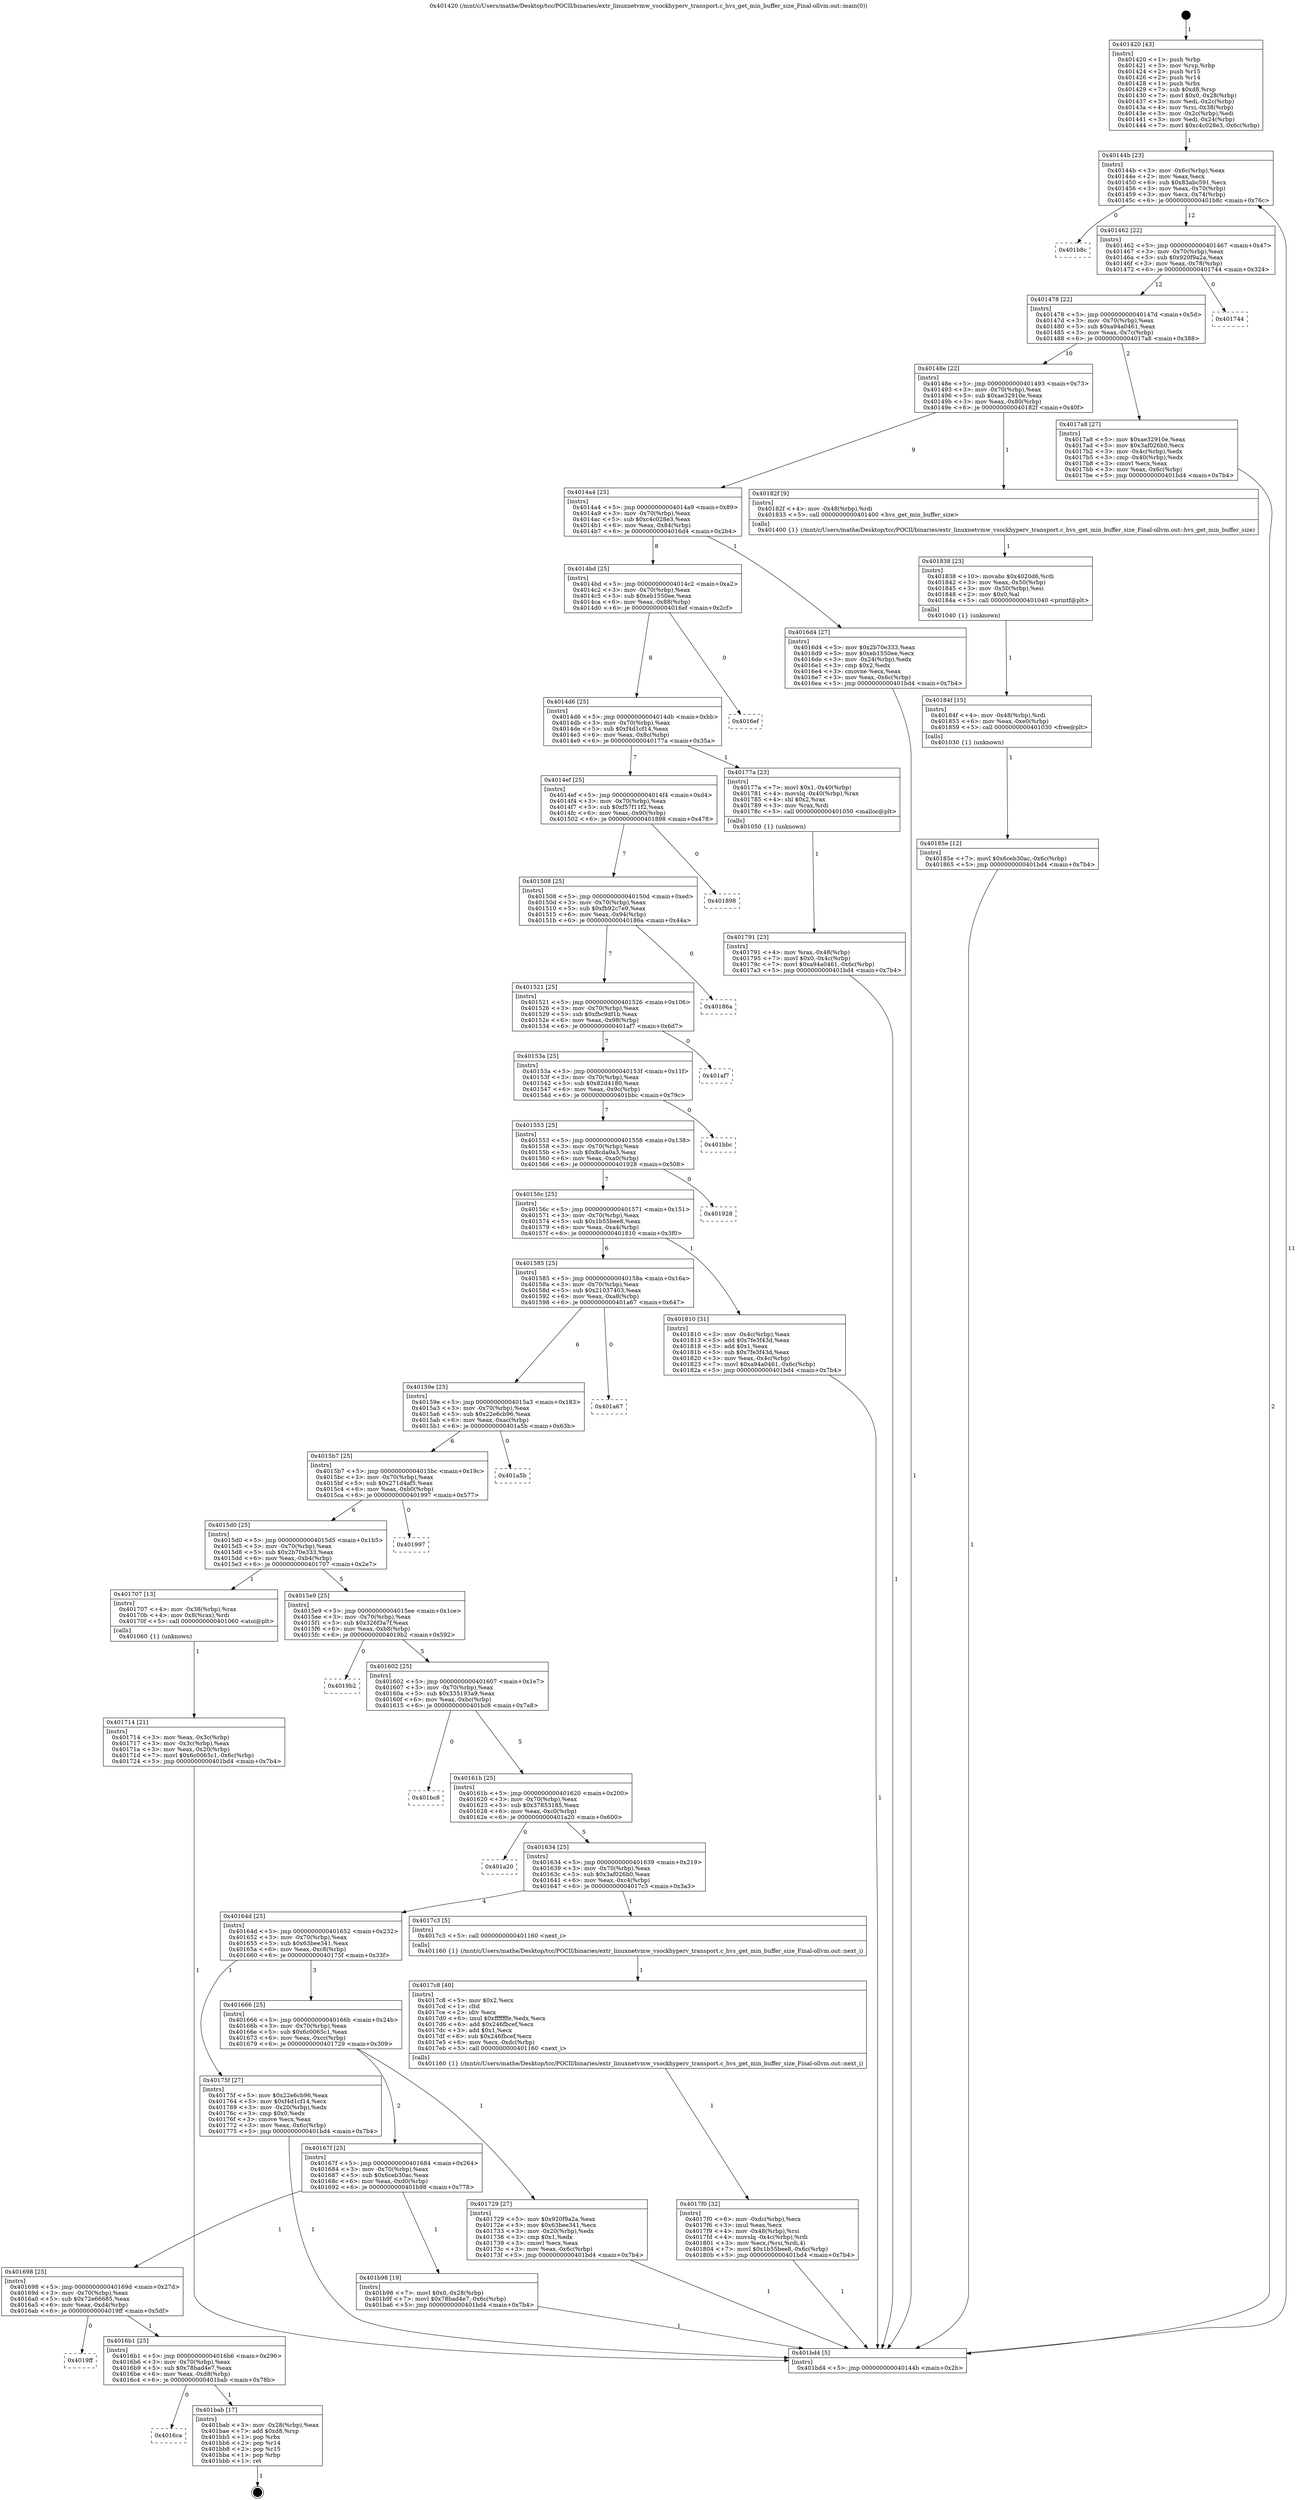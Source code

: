 digraph "0x401420" {
  label = "0x401420 (/mnt/c/Users/mathe/Desktop/tcc/POCII/binaries/extr_linuxnetvmw_vsockhyperv_transport.c_hvs_get_min_buffer_size_Final-ollvm.out::main(0))"
  labelloc = "t"
  node[shape=record]

  Entry [label="",width=0.3,height=0.3,shape=circle,fillcolor=black,style=filled]
  "0x40144b" [label="{
     0x40144b [23]\l
     | [instrs]\l
     &nbsp;&nbsp;0x40144b \<+3\>: mov -0x6c(%rbp),%eax\l
     &nbsp;&nbsp;0x40144e \<+2\>: mov %eax,%ecx\l
     &nbsp;&nbsp;0x401450 \<+6\>: sub $0x83abc591,%ecx\l
     &nbsp;&nbsp;0x401456 \<+3\>: mov %eax,-0x70(%rbp)\l
     &nbsp;&nbsp;0x401459 \<+3\>: mov %ecx,-0x74(%rbp)\l
     &nbsp;&nbsp;0x40145c \<+6\>: je 0000000000401b8c \<main+0x76c\>\l
  }"]
  "0x401b8c" [label="{
     0x401b8c\l
  }", style=dashed]
  "0x401462" [label="{
     0x401462 [22]\l
     | [instrs]\l
     &nbsp;&nbsp;0x401462 \<+5\>: jmp 0000000000401467 \<main+0x47\>\l
     &nbsp;&nbsp;0x401467 \<+3\>: mov -0x70(%rbp),%eax\l
     &nbsp;&nbsp;0x40146a \<+5\>: sub $0x920f9a2a,%eax\l
     &nbsp;&nbsp;0x40146f \<+3\>: mov %eax,-0x78(%rbp)\l
     &nbsp;&nbsp;0x401472 \<+6\>: je 0000000000401744 \<main+0x324\>\l
  }"]
  Exit [label="",width=0.3,height=0.3,shape=circle,fillcolor=black,style=filled,peripheries=2]
  "0x401744" [label="{
     0x401744\l
  }", style=dashed]
  "0x401478" [label="{
     0x401478 [22]\l
     | [instrs]\l
     &nbsp;&nbsp;0x401478 \<+5\>: jmp 000000000040147d \<main+0x5d\>\l
     &nbsp;&nbsp;0x40147d \<+3\>: mov -0x70(%rbp),%eax\l
     &nbsp;&nbsp;0x401480 \<+5\>: sub $0xa94a0461,%eax\l
     &nbsp;&nbsp;0x401485 \<+3\>: mov %eax,-0x7c(%rbp)\l
     &nbsp;&nbsp;0x401488 \<+6\>: je 00000000004017a8 \<main+0x388\>\l
  }"]
  "0x4016ca" [label="{
     0x4016ca\l
  }", style=dashed]
  "0x4017a8" [label="{
     0x4017a8 [27]\l
     | [instrs]\l
     &nbsp;&nbsp;0x4017a8 \<+5\>: mov $0xae32910e,%eax\l
     &nbsp;&nbsp;0x4017ad \<+5\>: mov $0x3af026b0,%ecx\l
     &nbsp;&nbsp;0x4017b2 \<+3\>: mov -0x4c(%rbp),%edx\l
     &nbsp;&nbsp;0x4017b5 \<+3\>: cmp -0x40(%rbp),%edx\l
     &nbsp;&nbsp;0x4017b8 \<+3\>: cmovl %ecx,%eax\l
     &nbsp;&nbsp;0x4017bb \<+3\>: mov %eax,-0x6c(%rbp)\l
     &nbsp;&nbsp;0x4017be \<+5\>: jmp 0000000000401bd4 \<main+0x7b4\>\l
  }"]
  "0x40148e" [label="{
     0x40148e [22]\l
     | [instrs]\l
     &nbsp;&nbsp;0x40148e \<+5\>: jmp 0000000000401493 \<main+0x73\>\l
     &nbsp;&nbsp;0x401493 \<+3\>: mov -0x70(%rbp),%eax\l
     &nbsp;&nbsp;0x401496 \<+5\>: sub $0xae32910e,%eax\l
     &nbsp;&nbsp;0x40149b \<+3\>: mov %eax,-0x80(%rbp)\l
     &nbsp;&nbsp;0x40149e \<+6\>: je 000000000040182f \<main+0x40f\>\l
  }"]
  "0x401bab" [label="{
     0x401bab [17]\l
     | [instrs]\l
     &nbsp;&nbsp;0x401bab \<+3\>: mov -0x28(%rbp),%eax\l
     &nbsp;&nbsp;0x401bae \<+7\>: add $0xd8,%rsp\l
     &nbsp;&nbsp;0x401bb5 \<+1\>: pop %rbx\l
     &nbsp;&nbsp;0x401bb6 \<+2\>: pop %r14\l
     &nbsp;&nbsp;0x401bb8 \<+2\>: pop %r15\l
     &nbsp;&nbsp;0x401bba \<+1\>: pop %rbp\l
     &nbsp;&nbsp;0x401bbb \<+1\>: ret\l
  }"]
  "0x40182f" [label="{
     0x40182f [9]\l
     | [instrs]\l
     &nbsp;&nbsp;0x40182f \<+4\>: mov -0x48(%rbp),%rdi\l
     &nbsp;&nbsp;0x401833 \<+5\>: call 0000000000401400 \<hvs_get_min_buffer_size\>\l
     | [calls]\l
     &nbsp;&nbsp;0x401400 \{1\} (/mnt/c/Users/mathe/Desktop/tcc/POCII/binaries/extr_linuxnetvmw_vsockhyperv_transport.c_hvs_get_min_buffer_size_Final-ollvm.out::hvs_get_min_buffer_size)\l
  }"]
  "0x4014a4" [label="{
     0x4014a4 [25]\l
     | [instrs]\l
     &nbsp;&nbsp;0x4014a4 \<+5\>: jmp 00000000004014a9 \<main+0x89\>\l
     &nbsp;&nbsp;0x4014a9 \<+3\>: mov -0x70(%rbp),%eax\l
     &nbsp;&nbsp;0x4014ac \<+5\>: sub $0xc4c028e3,%eax\l
     &nbsp;&nbsp;0x4014b1 \<+6\>: mov %eax,-0x84(%rbp)\l
     &nbsp;&nbsp;0x4014b7 \<+6\>: je 00000000004016d4 \<main+0x2b4\>\l
  }"]
  "0x4016b1" [label="{
     0x4016b1 [25]\l
     | [instrs]\l
     &nbsp;&nbsp;0x4016b1 \<+5\>: jmp 00000000004016b6 \<main+0x296\>\l
     &nbsp;&nbsp;0x4016b6 \<+3\>: mov -0x70(%rbp),%eax\l
     &nbsp;&nbsp;0x4016b9 \<+5\>: sub $0x78bad4e7,%eax\l
     &nbsp;&nbsp;0x4016be \<+6\>: mov %eax,-0xd8(%rbp)\l
     &nbsp;&nbsp;0x4016c4 \<+6\>: je 0000000000401bab \<main+0x78b\>\l
  }"]
  "0x4016d4" [label="{
     0x4016d4 [27]\l
     | [instrs]\l
     &nbsp;&nbsp;0x4016d4 \<+5\>: mov $0x2b70e333,%eax\l
     &nbsp;&nbsp;0x4016d9 \<+5\>: mov $0xeb1550ee,%ecx\l
     &nbsp;&nbsp;0x4016de \<+3\>: mov -0x24(%rbp),%edx\l
     &nbsp;&nbsp;0x4016e1 \<+3\>: cmp $0x2,%edx\l
     &nbsp;&nbsp;0x4016e4 \<+3\>: cmovne %ecx,%eax\l
     &nbsp;&nbsp;0x4016e7 \<+3\>: mov %eax,-0x6c(%rbp)\l
     &nbsp;&nbsp;0x4016ea \<+5\>: jmp 0000000000401bd4 \<main+0x7b4\>\l
  }"]
  "0x4014bd" [label="{
     0x4014bd [25]\l
     | [instrs]\l
     &nbsp;&nbsp;0x4014bd \<+5\>: jmp 00000000004014c2 \<main+0xa2\>\l
     &nbsp;&nbsp;0x4014c2 \<+3\>: mov -0x70(%rbp),%eax\l
     &nbsp;&nbsp;0x4014c5 \<+5\>: sub $0xeb1550ee,%eax\l
     &nbsp;&nbsp;0x4014ca \<+6\>: mov %eax,-0x88(%rbp)\l
     &nbsp;&nbsp;0x4014d0 \<+6\>: je 00000000004016ef \<main+0x2cf\>\l
  }"]
  "0x401bd4" [label="{
     0x401bd4 [5]\l
     | [instrs]\l
     &nbsp;&nbsp;0x401bd4 \<+5\>: jmp 000000000040144b \<main+0x2b\>\l
  }"]
  "0x401420" [label="{
     0x401420 [43]\l
     | [instrs]\l
     &nbsp;&nbsp;0x401420 \<+1\>: push %rbp\l
     &nbsp;&nbsp;0x401421 \<+3\>: mov %rsp,%rbp\l
     &nbsp;&nbsp;0x401424 \<+2\>: push %r15\l
     &nbsp;&nbsp;0x401426 \<+2\>: push %r14\l
     &nbsp;&nbsp;0x401428 \<+1\>: push %rbx\l
     &nbsp;&nbsp;0x401429 \<+7\>: sub $0xd8,%rsp\l
     &nbsp;&nbsp;0x401430 \<+7\>: movl $0x0,-0x28(%rbp)\l
     &nbsp;&nbsp;0x401437 \<+3\>: mov %edi,-0x2c(%rbp)\l
     &nbsp;&nbsp;0x40143a \<+4\>: mov %rsi,-0x38(%rbp)\l
     &nbsp;&nbsp;0x40143e \<+3\>: mov -0x2c(%rbp),%edi\l
     &nbsp;&nbsp;0x401441 \<+3\>: mov %edi,-0x24(%rbp)\l
     &nbsp;&nbsp;0x401444 \<+7\>: movl $0xc4c028e3,-0x6c(%rbp)\l
  }"]
  "0x4019ff" [label="{
     0x4019ff\l
  }", style=dashed]
  "0x4016ef" [label="{
     0x4016ef\l
  }", style=dashed]
  "0x4014d6" [label="{
     0x4014d6 [25]\l
     | [instrs]\l
     &nbsp;&nbsp;0x4014d6 \<+5\>: jmp 00000000004014db \<main+0xbb\>\l
     &nbsp;&nbsp;0x4014db \<+3\>: mov -0x70(%rbp),%eax\l
     &nbsp;&nbsp;0x4014de \<+5\>: sub $0xf4d1cf14,%eax\l
     &nbsp;&nbsp;0x4014e3 \<+6\>: mov %eax,-0x8c(%rbp)\l
     &nbsp;&nbsp;0x4014e9 \<+6\>: je 000000000040177a \<main+0x35a\>\l
  }"]
  "0x401698" [label="{
     0x401698 [25]\l
     | [instrs]\l
     &nbsp;&nbsp;0x401698 \<+5\>: jmp 000000000040169d \<main+0x27d\>\l
     &nbsp;&nbsp;0x40169d \<+3\>: mov -0x70(%rbp),%eax\l
     &nbsp;&nbsp;0x4016a0 \<+5\>: sub $0x72e66685,%eax\l
     &nbsp;&nbsp;0x4016a5 \<+6\>: mov %eax,-0xd4(%rbp)\l
     &nbsp;&nbsp;0x4016ab \<+6\>: je 00000000004019ff \<main+0x5df\>\l
  }"]
  "0x40177a" [label="{
     0x40177a [23]\l
     | [instrs]\l
     &nbsp;&nbsp;0x40177a \<+7\>: movl $0x1,-0x40(%rbp)\l
     &nbsp;&nbsp;0x401781 \<+4\>: movslq -0x40(%rbp),%rax\l
     &nbsp;&nbsp;0x401785 \<+4\>: shl $0x2,%rax\l
     &nbsp;&nbsp;0x401789 \<+3\>: mov %rax,%rdi\l
     &nbsp;&nbsp;0x40178c \<+5\>: call 0000000000401050 \<malloc@plt\>\l
     | [calls]\l
     &nbsp;&nbsp;0x401050 \{1\} (unknown)\l
  }"]
  "0x4014ef" [label="{
     0x4014ef [25]\l
     | [instrs]\l
     &nbsp;&nbsp;0x4014ef \<+5\>: jmp 00000000004014f4 \<main+0xd4\>\l
     &nbsp;&nbsp;0x4014f4 \<+3\>: mov -0x70(%rbp),%eax\l
     &nbsp;&nbsp;0x4014f7 \<+5\>: sub $0xf57f11f2,%eax\l
     &nbsp;&nbsp;0x4014fc \<+6\>: mov %eax,-0x90(%rbp)\l
     &nbsp;&nbsp;0x401502 \<+6\>: je 0000000000401898 \<main+0x478\>\l
  }"]
  "0x401b98" [label="{
     0x401b98 [19]\l
     | [instrs]\l
     &nbsp;&nbsp;0x401b98 \<+7\>: movl $0x0,-0x28(%rbp)\l
     &nbsp;&nbsp;0x401b9f \<+7\>: movl $0x78bad4e7,-0x6c(%rbp)\l
     &nbsp;&nbsp;0x401ba6 \<+5\>: jmp 0000000000401bd4 \<main+0x7b4\>\l
  }"]
  "0x401898" [label="{
     0x401898\l
  }", style=dashed]
  "0x401508" [label="{
     0x401508 [25]\l
     | [instrs]\l
     &nbsp;&nbsp;0x401508 \<+5\>: jmp 000000000040150d \<main+0xed\>\l
     &nbsp;&nbsp;0x40150d \<+3\>: mov -0x70(%rbp),%eax\l
     &nbsp;&nbsp;0x401510 \<+5\>: sub $0xfb92c7e9,%eax\l
     &nbsp;&nbsp;0x401515 \<+6\>: mov %eax,-0x94(%rbp)\l
     &nbsp;&nbsp;0x40151b \<+6\>: je 000000000040186a \<main+0x44a\>\l
  }"]
  "0x40185e" [label="{
     0x40185e [12]\l
     | [instrs]\l
     &nbsp;&nbsp;0x40185e \<+7\>: movl $0x6ceb30ac,-0x6c(%rbp)\l
     &nbsp;&nbsp;0x401865 \<+5\>: jmp 0000000000401bd4 \<main+0x7b4\>\l
  }"]
  "0x40186a" [label="{
     0x40186a\l
  }", style=dashed]
  "0x401521" [label="{
     0x401521 [25]\l
     | [instrs]\l
     &nbsp;&nbsp;0x401521 \<+5\>: jmp 0000000000401526 \<main+0x106\>\l
     &nbsp;&nbsp;0x401526 \<+3\>: mov -0x70(%rbp),%eax\l
     &nbsp;&nbsp;0x401529 \<+5\>: sub $0xfbc9df1b,%eax\l
     &nbsp;&nbsp;0x40152e \<+6\>: mov %eax,-0x98(%rbp)\l
     &nbsp;&nbsp;0x401534 \<+6\>: je 0000000000401af7 \<main+0x6d7\>\l
  }"]
  "0x40184f" [label="{
     0x40184f [15]\l
     | [instrs]\l
     &nbsp;&nbsp;0x40184f \<+4\>: mov -0x48(%rbp),%rdi\l
     &nbsp;&nbsp;0x401853 \<+6\>: mov %eax,-0xe0(%rbp)\l
     &nbsp;&nbsp;0x401859 \<+5\>: call 0000000000401030 \<free@plt\>\l
     | [calls]\l
     &nbsp;&nbsp;0x401030 \{1\} (unknown)\l
  }"]
  "0x401af7" [label="{
     0x401af7\l
  }", style=dashed]
  "0x40153a" [label="{
     0x40153a [25]\l
     | [instrs]\l
     &nbsp;&nbsp;0x40153a \<+5\>: jmp 000000000040153f \<main+0x11f\>\l
     &nbsp;&nbsp;0x40153f \<+3\>: mov -0x70(%rbp),%eax\l
     &nbsp;&nbsp;0x401542 \<+5\>: sub $0x82d4180,%eax\l
     &nbsp;&nbsp;0x401547 \<+6\>: mov %eax,-0x9c(%rbp)\l
     &nbsp;&nbsp;0x40154d \<+6\>: je 0000000000401bbc \<main+0x79c\>\l
  }"]
  "0x401838" [label="{
     0x401838 [23]\l
     | [instrs]\l
     &nbsp;&nbsp;0x401838 \<+10\>: movabs $0x4020d6,%rdi\l
     &nbsp;&nbsp;0x401842 \<+3\>: mov %eax,-0x50(%rbp)\l
     &nbsp;&nbsp;0x401845 \<+3\>: mov -0x50(%rbp),%esi\l
     &nbsp;&nbsp;0x401848 \<+2\>: mov $0x0,%al\l
     &nbsp;&nbsp;0x40184a \<+5\>: call 0000000000401040 \<printf@plt\>\l
     | [calls]\l
     &nbsp;&nbsp;0x401040 \{1\} (unknown)\l
  }"]
  "0x401bbc" [label="{
     0x401bbc\l
  }", style=dashed]
  "0x401553" [label="{
     0x401553 [25]\l
     | [instrs]\l
     &nbsp;&nbsp;0x401553 \<+5\>: jmp 0000000000401558 \<main+0x138\>\l
     &nbsp;&nbsp;0x401558 \<+3\>: mov -0x70(%rbp),%eax\l
     &nbsp;&nbsp;0x40155b \<+5\>: sub $0x8cda0a3,%eax\l
     &nbsp;&nbsp;0x401560 \<+6\>: mov %eax,-0xa0(%rbp)\l
     &nbsp;&nbsp;0x401566 \<+6\>: je 0000000000401928 \<main+0x508\>\l
  }"]
  "0x4017f0" [label="{
     0x4017f0 [32]\l
     | [instrs]\l
     &nbsp;&nbsp;0x4017f0 \<+6\>: mov -0xdc(%rbp),%ecx\l
     &nbsp;&nbsp;0x4017f6 \<+3\>: imul %eax,%ecx\l
     &nbsp;&nbsp;0x4017f9 \<+4\>: mov -0x48(%rbp),%rsi\l
     &nbsp;&nbsp;0x4017fd \<+4\>: movslq -0x4c(%rbp),%rdi\l
     &nbsp;&nbsp;0x401801 \<+3\>: mov %ecx,(%rsi,%rdi,4)\l
     &nbsp;&nbsp;0x401804 \<+7\>: movl $0x1b55bee8,-0x6c(%rbp)\l
     &nbsp;&nbsp;0x40180b \<+5\>: jmp 0000000000401bd4 \<main+0x7b4\>\l
  }"]
  "0x401928" [label="{
     0x401928\l
  }", style=dashed]
  "0x40156c" [label="{
     0x40156c [25]\l
     | [instrs]\l
     &nbsp;&nbsp;0x40156c \<+5\>: jmp 0000000000401571 \<main+0x151\>\l
     &nbsp;&nbsp;0x401571 \<+3\>: mov -0x70(%rbp),%eax\l
     &nbsp;&nbsp;0x401574 \<+5\>: sub $0x1b55bee8,%eax\l
     &nbsp;&nbsp;0x401579 \<+6\>: mov %eax,-0xa4(%rbp)\l
     &nbsp;&nbsp;0x40157f \<+6\>: je 0000000000401810 \<main+0x3f0\>\l
  }"]
  "0x4017c8" [label="{
     0x4017c8 [40]\l
     | [instrs]\l
     &nbsp;&nbsp;0x4017c8 \<+5\>: mov $0x2,%ecx\l
     &nbsp;&nbsp;0x4017cd \<+1\>: cltd\l
     &nbsp;&nbsp;0x4017ce \<+2\>: idiv %ecx\l
     &nbsp;&nbsp;0x4017d0 \<+6\>: imul $0xfffffffe,%edx,%ecx\l
     &nbsp;&nbsp;0x4017d6 \<+6\>: add $0x246fbcef,%ecx\l
     &nbsp;&nbsp;0x4017dc \<+3\>: add $0x1,%ecx\l
     &nbsp;&nbsp;0x4017df \<+6\>: sub $0x246fbcef,%ecx\l
     &nbsp;&nbsp;0x4017e5 \<+6\>: mov %ecx,-0xdc(%rbp)\l
     &nbsp;&nbsp;0x4017eb \<+5\>: call 0000000000401160 \<next_i\>\l
     | [calls]\l
     &nbsp;&nbsp;0x401160 \{1\} (/mnt/c/Users/mathe/Desktop/tcc/POCII/binaries/extr_linuxnetvmw_vsockhyperv_transport.c_hvs_get_min_buffer_size_Final-ollvm.out::next_i)\l
  }"]
  "0x401810" [label="{
     0x401810 [31]\l
     | [instrs]\l
     &nbsp;&nbsp;0x401810 \<+3\>: mov -0x4c(%rbp),%eax\l
     &nbsp;&nbsp;0x401813 \<+5\>: add $0x7fe3f43d,%eax\l
     &nbsp;&nbsp;0x401818 \<+3\>: add $0x1,%eax\l
     &nbsp;&nbsp;0x40181b \<+5\>: sub $0x7fe3f43d,%eax\l
     &nbsp;&nbsp;0x401820 \<+3\>: mov %eax,-0x4c(%rbp)\l
     &nbsp;&nbsp;0x401823 \<+7\>: movl $0xa94a0461,-0x6c(%rbp)\l
     &nbsp;&nbsp;0x40182a \<+5\>: jmp 0000000000401bd4 \<main+0x7b4\>\l
  }"]
  "0x401585" [label="{
     0x401585 [25]\l
     | [instrs]\l
     &nbsp;&nbsp;0x401585 \<+5\>: jmp 000000000040158a \<main+0x16a\>\l
     &nbsp;&nbsp;0x40158a \<+3\>: mov -0x70(%rbp),%eax\l
     &nbsp;&nbsp;0x40158d \<+5\>: sub $0x21037403,%eax\l
     &nbsp;&nbsp;0x401592 \<+6\>: mov %eax,-0xa8(%rbp)\l
     &nbsp;&nbsp;0x401598 \<+6\>: je 0000000000401a67 \<main+0x647\>\l
  }"]
  "0x401791" [label="{
     0x401791 [23]\l
     | [instrs]\l
     &nbsp;&nbsp;0x401791 \<+4\>: mov %rax,-0x48(%rbp)\l
     &nbsp;&nbsp;0x401795 \<+7\>: movl $0x0,-0x4c(%rbp)\l
     &nbsp;&nbsp;0x40179c \<+7\>: movl $0xa94a0461,-0x6c(%rbp)\l
     &nbsp;&nbsp;0x4017a3 \<+5\>: jmp 0000000000401bd4 \<main+0x7b4\>\l
  }"]
  "0x401a67" [label="{
     0x401a67\l
  }", style=dashed]
  "0x40159e" [label="{
     0x40159e [25]\l
     | [instrs]\l
     &nbsp;&nbsp;0x40159e \<+5\>: jmp 00000000004015a3 \<main+0x183\>\l
     &nbsp;&nbsp;0x4015a3 \<+3\>: mov -0x70(%rbp),%eax\l
     &nbsp;&nbsp;0x4015a6 \<+5\>: sub $0x22e6cb96,%eax\l
     &nbsp;&nbsp;0x4015ab \<+6\>: mov %eax,-0xac(%rbp)\l
     &nbsp;&nbsp;0x4015b1 \<+6\>: je 0000000000401a5b \<main+0x63b\>\l
  }"]
  "0x40167f" [label="{
     0x40167f [25]\l
     | [instrs]\l
     &nbsp;&nbsp;0x40167f \<+5\>: jmp 0000000000401684 \<main+0x264\>\l
     &nbsp;&nbsp;0x401684 \<+3\>: mov -0x70(%rbp),%eax\l
     &nbsp;&nbsp;0x401687 \<+5\>: sub $0x6ceb30ac,%eax\l
     &nbsp;&nbsp;0x40168c \<+6\>: mov %eax,-0xd0(%rbp)\l
     &nbsp;&nbsp;0x401692 \<+6\>: je 0000000000401b98 \<main+0x778\>\l
  }"]
  "0x401a5b" [label="{
     0x401a5b\l
  }", style=dashed]
  "0x4015b7" [label="{
     0x4015b7 [25]\l
     | [instrs]\l
     &nbsp;&nbsp;0x4015b7 \<+5\>: jmp 00000000004015bc \<main+0x19c\>\l
     &nbsp;&nbsp;0x4015bc \<+3\>: mov -0x70(%rbp),%eax\l
     &nbsp;&nbsp;0x4015bf \<+5\>: sub $0x271d4af5,%eax\l
     &nbsp;&nbsp;0x4015c4 \<+6\>: mov %eax,-0xb0(%rbp)\l
     &nbsp;&nbsp;0x4015ca \<+6\>: je 0000000000401997 \<main+0x577\>\l
  }"]
  "0x401729" [label="{
     0x401729 [27]\l
     | [instrs]\l
     &nbsp;&nbsp;0x401729 \<+5\>: mov $0x920f9a2a,%eax\l
     &nbsp;&nbsp;0x40172e \<+5\>: mov $0x63bee341,%ecx\l
     &nbsp;&nbsp;0x401733 \<+3\>: mov -0x20(%rbp),%edx\l
     &nbsp;&nbsp;0x401736 \<+3\>: cmp $0x1,%edx\l
     &nbsp;&nbsp;0x401739 \<+3\>: cmovl %ecx,%eax\l
     &nbsp;&nbsp;0x40173c \<+3\>: mov %eax,-0x6c(%rbp)\l
     &nbsp;&nbsp;0x40173f \<+5\>: jmp 0000000000401bd4 \<main+0x7b4\>\l
  }"]
  "0x401997" [label="{
     0x401997\l
  }", style=dashed]
  "0x4015d0" [label="{
     0x4015d0 [25]\l
     | [instrs]\l
     &nbsp;&nbsp;0x4015d0 \<+5\>: jmp 00000000004015d5 \<main+0x1b5\>\l
     &nbsp;&nbsp;0x4015d5 \<+3\>: mov -0x70(%rbp),%eax\l
     &nbsp;&nbsp;0x4015d8 \<+5\>: sub $0x2b70e333,%eax\l
     &nbsp;&nbsp;0x4015dd \<+6\>: mov %eax,-0xb4(%rbp)\l
     &nbsp;&nbsp;0x4015e3 \<+6\>: je 0000000000401707 \<main+0x2e7\>\l
  }"]
  "0x401666" [label="{
     0x401666 [25]\l
     | [instrs]\l
     &nbsp;&nbsp;0x401666 \<+5\>: jmp 000000000040166b \<main+0x24b\>\l
     &nbsp;&nbsp;0x40166b \<+3\>: mov -0x70(%rbp),%eax\l
     &nbsp;&nbsp;0x40166e \<+5\>: sub $0x6c0065c1,%eax\l
     &nbsp;&nbsp;0x401673 \<+6\>: mov %eax,-0xcc(%rbp)\l
     &nbsp;&nbsp;0x401679 \<+6\>: je 0000000000401729 \<main+0x309\>\l
  }"]
  "0x401707" [label="{
     0x401707 [13]\l
     | [instrs]\l
     &nbsp;&nbsp;0x401707 \<+4\>: mov -0x38(%rbp),%rax\l
     &nbsp;&nbsp;0x40170b \<+4\>: mov 0x8(%rax),%rdi\l
     &nbsp;&nbsp;0x40170f \<+5\>: call 0000000000401060 \<atoi@plt\>\l
     | [calls]\l
     &nbsp;&nbsp;0x401060 \{1\} (unknown)\l
  }"]
  "0x4015e9" [label="{
     0x4015e9 [25]\l
     | [instrs]\l
     &nbsp;&nbsp;0x4015e9 \<+5\>: jmp 00000000004015ee \<main+0x1ce\>\l
     &nbsp;&nbsp;0x4015ee \<+3\>: mov -0x70(%rbp),%eax\l
     &nbsp;&nbsp;0x4015f1 \<+5\>: sub $0x326f3a7f,%eax\l
     &nbsp;&nbsp;0x4015f6 \<+6\>: mov %eax,-0xb8(%rbp)\l
     &nbsp;&nbsp;0x4015fc \<+6\>: je 00000000004019b2 \<main+0x592\>\l
  }"]
  "0x401714" [label="{
     0x401714 [21]\l
     | [instrs]\l
     &nbsp;&nbsp;0x401714 \<+3\>: mov %eax,-0x3c(%rbp)\l
     &nbsp;&nbsp;0x401717 \<+3\>: mov -0x3c(%rbp),%eax\l
     &nbsp;&nbsp;0x40171a \<+3\>: mov %eax,-0x20(%rbp)\l
     &nbsp;&nbsp;0x40171d \<+7\>: movl $0x6c0065c1,-0x6c(%rbp)\l
     &nbsp;&nbsp;0x401724 \<+5\>: jmp 0000000000401bd4 \<main+0x7b4\>\l
  }"]
  "0x40175f" [label="{
     0x40175f [27]\l
     | [instrs]\l
     &nbsp;&nbsp;0x40175f \<+5\>: mov $0x22e6cb96,%eax\l
     &nbsp;&nbsp;0x401764 \<+5\>: mov $0xf4d1cf14,%ecx\l
     &nbsp;&nbsp;0x401769 \<+3\>: mov -0x20(%rbp),%edx\l
     &nbsp;&nbsp;0x40176c \<+3\>: cmp $0x0,%edx\l
     &nbsp;&nbsp;0x40176f \<+3\>: cmove %ecx,%eax\l
     &nbsp;&nbsp;0x401772 \<+3\>: mov %eax,-0x6c(%rbp)\l
     &nbsp;&nbsp;0x401775 \<+5\>: jmp 0000000000401bd4 \<main+0x7b4\>\l
  }"]
  "0x4019b2" [label="{
     0x4019b2\l
  }", style=dashed]
  "0x401602" [label="{
     0x401602 [25]\l
     | [instrs]\l
     &nbsp;&nbsp;0x401602 \<+5\>: jmp 0000000000401607 \<main+0x1e7\>\l
     &nbsp;&nbsp;0x401607 \<+3\>: mov -0x70(%rbp),%eax\l
     &nbsp;&nbsp;0x40160a \<+5\>: sub $0x335193a9,%eax\l
     &nbsp;&nbsp;0x40160f \<+6\>: mov %eax,-0xbc(%rbp)\l
     &nbsp;&nbsp;0x401615 \<+6\>: je 0000000000401bc8 \<main+0x7a8\>\l
  }"]
  "0x40164d" [label="{
     0x40164d [25]\l
     | [instrs]\l
     &nbsp;&nbsp;0x40164d \<+5\>: jmp 0000000000401652 \<main+0x232\>\l
     &nbsp;&nbsp;0x401652 \<+3\>: mov -0x70(%rbp),%eax\l
     &nbsp;&nbsp;0x401655 \<+5\>: sub $0x63bee341,%eax\l
     &nbsp;&nbsp;0x40165a \<+6\>: mov %eax,-0xc8(%rbp)\l
     &nbsp;&nbsp;0x401660 \<+6\>: je 000000000040175f \<main+0x33f\>\l
  }"]
  "0x401bc8" [label="{
     0x401bc8\l
  }", style=dashed]
  "0x40161b" [label="{
     0x40161b [25]\l
     | [instrs]\l
     &nbsp;&nbsp;0x40161b \<+5\>: jmp 0000000000401620 \<main+0x200\>\l
     &nbsp;&nbsp;0x401620 \<+3\>: mov -0x70(%rbp),%eax\l
     &nbsp;&nbsp;0x401623 \<+5\>: sub $0x37853185,%eax\l
     &nbsp;&nbsp;0x401628 \<+6\>: mov %eax,-0xc0(%rbp)\l
     &nbsp;&nbsp;0x40162e \<+6\>: je 0000000000401a20 \<main+0x600\>\l
  }"]
  "0x4017c3" [label="{
     0x4017c3 [5]\l
     | [instrs]\l
     &nbsp;&nbsp;0x4017c3 \<+5\>: call 0000000000401160 \<next_i\>\l
     | [calls]\l
     &nbsp;&nbsp;0x401160 \{1\} (/mnt/c/Users/mathe/Desktop/tcc/POCII/binaries/extr_linuxnetvmw_vsockhyperv_transport.c_hvs_get_min_buffer_size_Final-ollvm.out::next_i)\l
  }"]
  "0x401a20" [label="{
     0x401a20\l
  }", style=dashed]
  "0x401634" [label="{
     0x401634 [25]\l
     | [instrs]\l
     &nbsp;&nbsp;0x401634 \<+5\>: jmp 0000000000401639 \<main+0x219\>\l
     &nbsp;&nbsp;0x401639 \<+3\>: mov -0x70(%rbp),%eax\l
     &nbsp;&nbsp;0x40163c \<+5\>: sub $0x3af026b0,%eax\l
     &nbsp;&nbsp;0x401641 \<+6\>: mov %eax,-0xc4(%rbp)\l
     &nbsp;&nbsp;0x401647 \<+6\>: je 00000000004017c3 \<main+0x3a3\>\l
  }"]
  Entry -> "0x401420" [label=" 1"]
  "0x40144b" -> "0x401b8c" [label=" 0"]
  "0x40144b" -> "0x401462" [label=" 12"]
  "0x401bab" -> Exit [label=" 1"]
  "0x401462" -> "0x401744" [label=" 0"]
  "0x401462" -> "0x401478" [label=" 12"]
  "0x4016b1" -> "0x4016ca" [label=" 0"]
  "0x401478" -> "0x4017a8" [label=" 2"]
  "0x401478" -> "0x40148e" [label=" 10"]
  "0x4016b1" -> "0x401bab" [label=" 1"]
  "0x40148e" -> "0x40182f" [label=" 1"]
  "0x40148e" -> "0x4014a4" [label=" 9"]
  "0x401698" -> "0x4016b1" [label=" 1"]
  "0x4014a4" -> "0x4016d4" [label=" 1"]
  "0x4014a4" -> "0x4014bd" [label=" 8"]
  "0x4016d4" -> "0x401bd4" [label=" 1"]
  "0x401420" -> "0x40144b" [label=" 1"]
  "0x401bd4" -> "0x40144b" [label=" 11"]
  "0x401698" -> "0x4019ff" [label=" 0"]
  "0x4014bd" -> "0x4016ef" [label=" 0"]
  "0x4014bd" -> "0x4014d6" [label=" 8"]
  "0x401b98" -> "0x401bd4" [label=" 1"]
  "0x4014d6" -> "0x40177a" [label=" 1"]
  "0x4014d6" -> "0x4014ef" [label=" 7"]
  "0x40167f" -> "0x401698" [label=" 1"]
  "0x4014ef" -> "0x401898" [label=" 0"]
  "0x4014ef" -> "0x401508" [label=" 7"]
  "0x40167f" -> "0x401b98" [label=" 1"]
  "0x401508" -> "0x40186a" [label=" 0"]
  "0x401508" -> "0x401521" [label=" 7"]
  "0x40185e" -> "0x401bd4" [label=" 1"]
  "0x401521" -> "0x401af7" [label=" 0"]
  "0x401521" -> "0x40153a" [label=" 7"]
  "0x40184f" -> "0x40185e" [label=" 1"]
  "0x40153a" -> "0x401bbc" [label=" 0"]
  "0x40153a" -> "0x401553" [label=" 7"]
  "0x401838" -> "0x40184f" [label=" 1"]
  "0x401553" -> "0x401928" [label=" 0"]
  "0x401553" -> "0x40156c" [label=" 7"]
  "0x40182f" -> "0x401838" [label=" 1"]
  "0x40156c" -> "0x401810" [label=" 1"]
  "0x40156c" -> "0x401585" [label=" 6"]
  "0x401810" -> "0x401bd4" [label=" 1"]
  "0x401585" -> "0x401a67" [label=" 0"]
  "0x401585" -> "0x40159e" [label=" 6"]
  "0x4017f0" -> "0x401bd4" [label=" 1"]
  "0x40159e" -> "0x401a5b" [label=" 0"]
  "0x40159e" -> "0x4015b7" [label=" 6"]
  "0x4017c8" -> "0x4017f0" [label=" 1"]
  "0x4015b7" -> "0x401997" [label=" 0"]
  "0x4015b7" -> "0x4015d0" [label=" 6"]
  "0x4017c3" -> "0x4017c8" [label=" 1"]
  "0x4015d0" -> "0x401707" [label=" 1"]
  "0x4015d0" -> "0x4015e9" [label=" 5"]
  "0x401707" -> "0x401714" [label=" 1"]
  "0x401714" -> "0x401bd4" [label=" 1"]
  "0x401791" -> "0x401bd4" [label=" 1"]
  "0x4015e9" -> "0x4019b2" [label=" 0"]
  "0x4015e9" -> "0x401602" [label=" 5"]
  "0x40177a" -> "0x401791" [label=" 1"]
  "0x401602" -> "0x401bc8" [label=" 0"]
  "0x401602" -> "0x40161b" [label=" 5"]
  "0x401729" -> "0x401bd4" [label=" 1"]
  "0x40161b" -> "0x401a20" [label=" 0"]
  "0x40161b" -> "0x401634" [label=" 5"]
  "0x401666" -> "0x40167f" [label=" 2"]
  "0x401634" -> "0x4017c3" [label=" 1"]
  "0x401634" -> "0x40164d" [label=" 4"]
  "0x40175f" -> "0x401bd4" [label=" 1"]
  "0x40164d" -> "0x40175f" [label=" 1"]
  "0x40164d" -> "0x401666" [label=" 3"]
  "0x4017a8" -> "0x401bd4" [label=" 2"]
  "0x401666" -> "0x401729" [label=" 1"]
}
